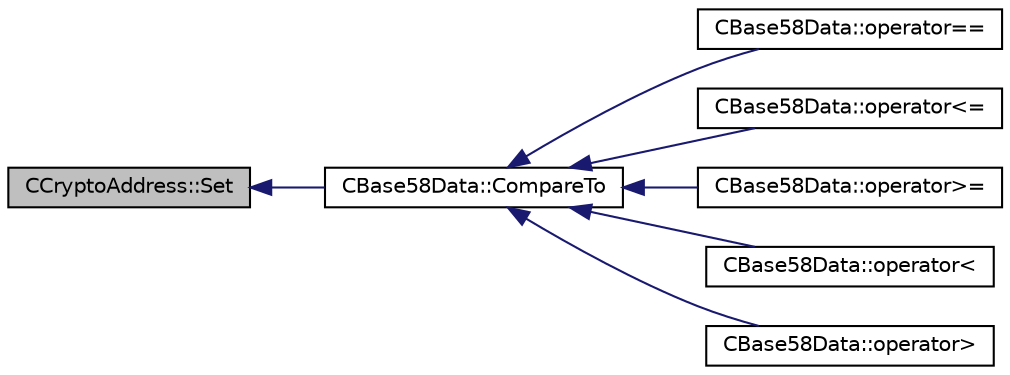 digraph "CCryptoAddress::Set"
{
  edge [fontname="Helvetica",fontsize="10",labelfontname="Helvetica",labelfontsize="10"];
  node [fontname="Helvetica",fontsize="10",shape=record];
  rankdir="LR";
  Node52 [label="CCryptoAddress::Set",height=0.2,width=0.4,color="black", fillcolor="grey75", style="filled", fontcolor="black"];
  Node52 -> Node53 [dir="back",color="midnightblue",fontsize="10",style="solid",fontname="Helvetica"];
  Node53 [label="CBase58Data::CompareTo",height=0.2,width=0.4,color="black", fillcolor="white", style="filled",URL="$class_c_base58_data.html#ad89d6bd7afa8d831dffce12803c5f58d"];
  Node53 -> Node54 [dir="back",color="midnightblue",fontsize="10",style="solid",fontname="Helvetica"];
  Node54 [label="CBase58Data::operator==",height=0.2,width=0.4,color="black", fillcolor="white", style="filled",URL="$class_c_base58_data.html#a2e7a634c3a008adf3f74d72ed9dbd68c"];
  Node53 -> Node55 [dir="back",color="midnightblue",fontsize="10",style="solid",fontname="Helvetica"];
  Node55 [label="CBase58Data::operator\<=",height=0.2,width=0.4,color="black", fillcolor="white", style="filled",URL="$class_c_base58_data.html#a1d99c2d0a82cbe648ba2a99e41386486"];
  Node53 -> Node56 [dir="back",color="midnightblue",fontsize="10",style="solid",fontname="Helvetica"];
  Node56 [label="CBase58Data::operator\>=",height=0.2,width=0.4,color="black", fillcolor="white", style="filled",URL="$class_c_base58_data.html#a0cac1805398e2b09a498ba884c7a0057"];
  Node53 -> Node57 [dir="back",color="midnightblue",fontsize="10",style="solid",fontname="Helvetica"];
  Node57 [label="CBase58Data::operator\<",height=0.2,width=0.4,color="black", fillcolor="white", style="filled",URL="$class_c_base58_data.html#a7377c5628c43551ca22af1c0dfbaebae"];
  Node53 -> Node58 [dir="back",color="midnightblue",fontsize="10",style="solid",fontname="Helvetica"];
  Node58 [label="CBase58Data::operator\>",height=0.2,width=0.4,color="black", fillcolor="white", style="filled",URL="$class_c_base58_data.html#a7d8052eacc8de55a0f4ec91306dfbec3"];
}
